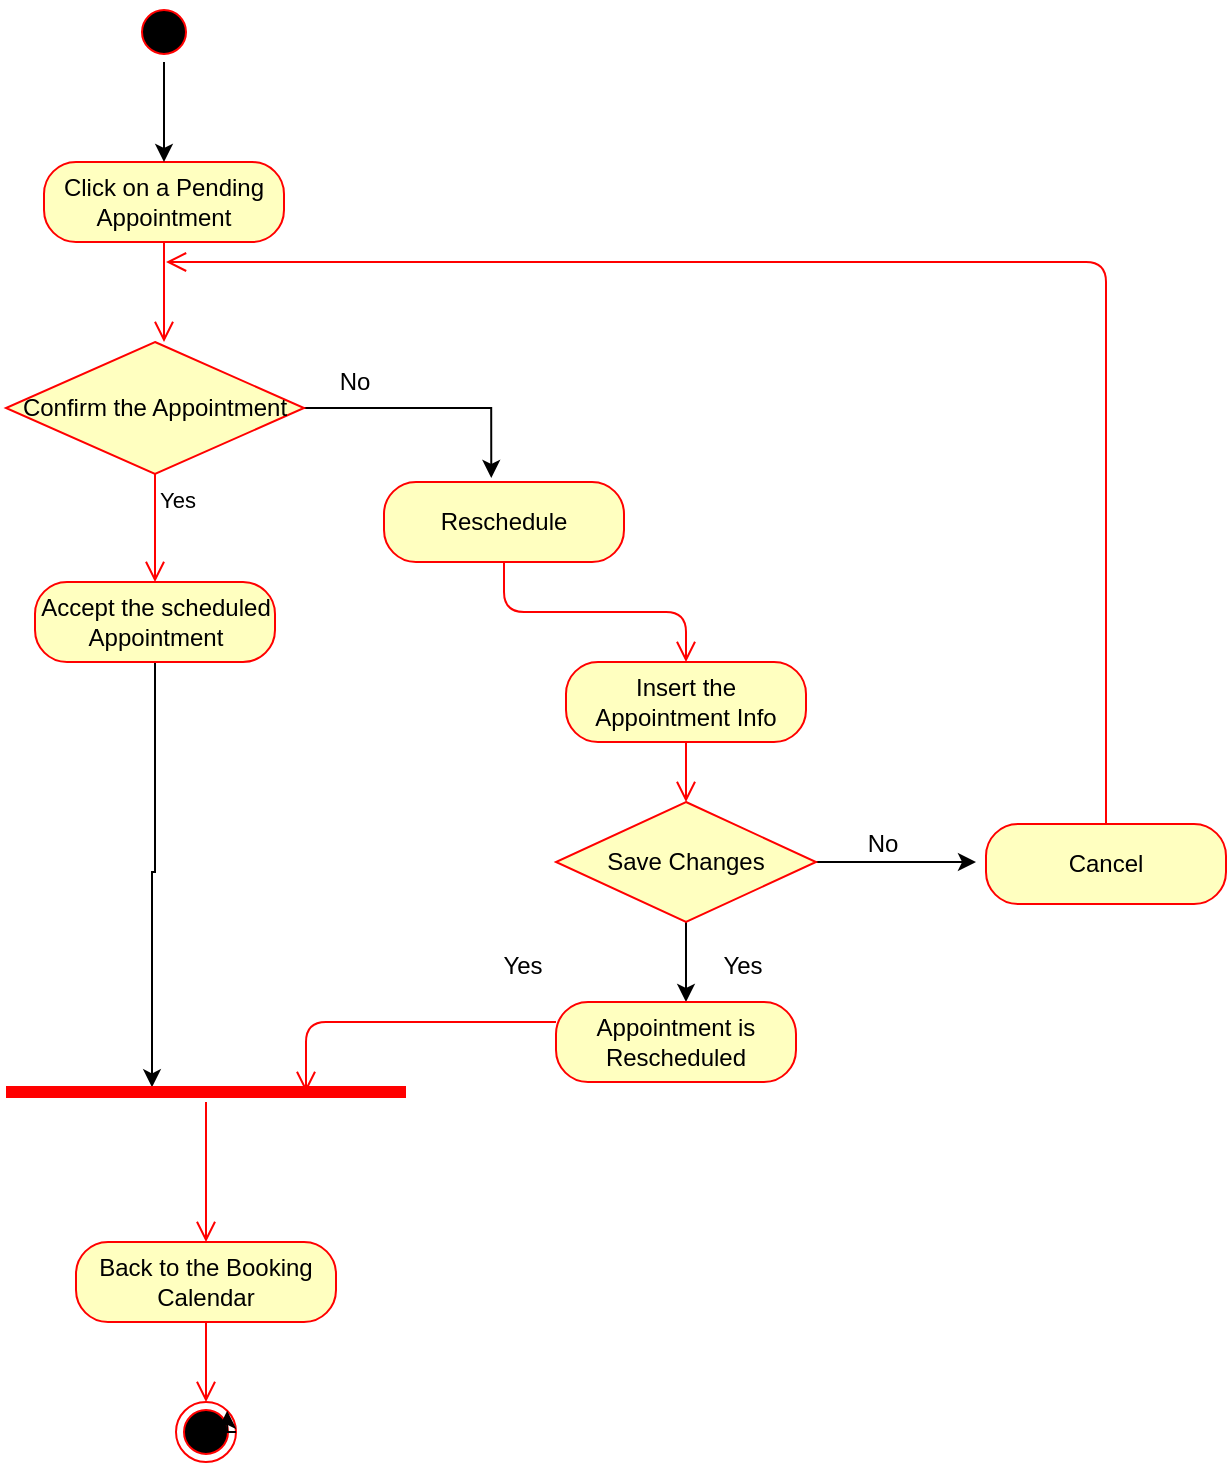 <mxfile version="13.0.8" type="github">
  <diagram id="Lk74XoYKnYpU-4dZqS-C" name="Page-1">
    <mxGraphModel dx="777" dy="469" grid="1" gridSize="10" guides="1" tooltips="1" connect="1" arrows="1" fold="1" page="1" pageScale="1" pageWidth="827" pageHeight="1169" math="0" shadow="0">
      <root>
        <mxCell id="0" />
        <mxCell id="1" parent="0" />
        <mxCell id="1xcK4z-7fmxsR_L0OcB_-3" style="edgeStyle=orthogonalEdgeStyle;rounded=0;orthogonalLoop=1;jettySize=auto;html=1;exitX=0.5;exitY=1;exitDx=0;exitDy=0;" parent="1" edge="1">
          <mxGeometry relative="1" as="geometry">
            <mxPoint x="410" y="100" as="sourcePoint" />
            <mxPoint x="410" y="100" as="targetPoint" />
          </mxGeometry>
        </mxCell>
        <mxCell id="1xcK4z-7fmxsR_L0OcB_-4" value="Click on a Pending Appointment" style="rounded=1;whiteSpace=wrap;html=1;arcSize=40;fontColor=#000000;fillColor=#ffffc0;strokeColor=#ff0000;" parent="1" vertex="1">
          <mxGeometry x="339" y="80" width="120" height="40" as="geometry" />
        </mxCell>
        <mxCell id="1xcK4z-7fmxsR_L0OcB_-5" value="" style="edgeStyle=orthogonalEdgeStyle;html=1;verticalAlign=bottom;endArrow=open;endSize=8;strokeColor=#ff0000;entryX=0.5;entryY=0;entryDx=0;entryDy=0;" parent="1" source="1xcK4z-7fmxsR_L0OcB_-4" edge="1">
          <mxGeometry relative="1" as="geometry">
            <mxPoint x="399" y="170" as="targetPoint" />
            <Array as="points" />
          </mxGeometry>
        </mxCell>
        <mxCell id="1xcK4z-7fmxsR_L0OcB_-12" value="" style="edgeStyle=orthogonalEdgeStyle;rounded=0;orthogonalLoop=1;jettySize=auto;html=1;entryX=0.5;entryY=0;entryDx=0;entryDy=0;" parent="1" source="1xcK4z-7fmxsR_L0OcB_-6" target="1xcK4z-7fmxsR_L0OcB_-4" edge="1">
          <mxGeometry relative="1" as="geometry">
            <mxPoint x="399" y="90" as="targetPoint" />
          </mxGeometry>
        </mxCell>
        <mxCell id="1xcK4z-7fmxsR_L0OcB_-6" value="" style="ellipse;html=1;shape=startState;fillColor=#000000;strokeColor=#ff0000;" parent="1" vertex="1">
          <mxGeometry x="384" width="30" height="30" as="geometry" />
        </mxCell>
        <mxCell id="RRGvB8VW4mvUHMfBtY_i-10" value="" style="edgeStyle=orthogonalEdgeStyle;rounded=0;orthogonalLoop=1;jettySize=auto;html=1;entryX=0.447;entryY=-0.05;entryDx=0;entryDy=0;entryPerimeter=0;" parent="1" source="1xcK4z-7fmxsR_L0OcB_-39" target="1xcK4z-7fmxsR_L0OcB_-42" edge="1">
          <mxGeometry relative="1" as="geometry">
            <mxPoint x="650" y="340" as="targetPoint" />
          </mxGeometry>
        </mxCell>
        <mxCell id="1xcK4z-7fmxsR_L0OcB_-39" value="Confirm the Appointment" style="rhombus;whiteSpace=wrap;html=1;fillColor=#ffffc0;strokeColor=#ff0000;" parent="1" vertex="1">
          <mxGeometry x="320" y="170" width="149" height="66" as="geometry" />
        </mxCell>
        <mxCell id="1xcK4z-7fmxsR_L0OcB_-41" value="Yes" style="edgeStyle=orthogonalEdgeStyle;html=1;align=left;verticalAlign=top;endArrow=open;endSize=8;strokeColor=#ff0000;entryX=0.5;entryY=0;entryDx=0;entryDy=0;" parent="1" source="1xcK4z-7fmxsR_L0OcB_-39" target="1xcK4z-7fmxsR_L0OcB_-46" edge="1">
          <mxGeometry x="-1" relative="1" as="geometry">
            <mxPoint x="400" y="380" as="targetPoint" />
          </mxGeometry>
        </mxCell>
        <mxCell id="1xcK4z-7fmxsR_L0OcB_-42" value="Reschedule" style="rounded=1;whiteSpace=wrap;html=1;arcSize=40;fontColor=#000000;fillColor=#ffffc0;strokeColor=#ff0000;" parent="1" vertex="1">
          <mxGeometry x="509" y="240" width="120" height="40" as="geometry" />
        </mxCell>
        <mxCell id="RRGvB8VW4mvUHMfBtY_i-18" value="" style="edgeStyle=orthogonalEdgeStyle;rounded=0;orthogonalLoop=1;jettySize=auto;html=1;entryX=0.365;entryY=0.267;entryDx=0;entryDy=0;entryPerimeter=0;" parent="1" source="1xcK4z-7fmxsR_L0OcB_-46" target="1xcK4z-7fmxsR_L0OcB_-48" edge="1">
          <mxGeometry relative="1" as="geometry">
            <mxPoint x="395" y="530" as="targetPoint" />
          </mxGeometry>
        </mxCell>
        <mxCell id="1xcK4z-7fmxsR_L0OcB_-46" value="Accept the scheduled Appointment" style="rounded=1;whiteSpace=wrap;html=1;arcSize=40;fontColor=#000000;fillColor=#ffffc0;strokeColor=#ff0000;" parent="1" vertex="1">
          <mxGeometry x="334.5" y="290" width="120" height="40" as="geometry" />
        </mxCell>
        <mxCell id="1xcK4z-7fmxsR_L0OcB_-51" value="" style="edgeStyle=orthogonalEdgeStyle;html=1;verticalAlign=bottom;endArrow=open;endSize=8;strokeColor=#ff0000;" parent="1" source="1xcK4z-7fmxsR_L0OcB_-50" target="1xcK4z-7fmxsR_L0OcB_-53" edge="1">
          <mxGeometry relative="1" as="geometry">
            <mxPoint x="630" y="730" as="targetPoint" />
          </mxGeometry>
        </mxCell>
        <mxCell id="1xcK4z-7fmxsR_L0OcB_-50" value="Back to the Booking Calendar" style="rounded=1;whiteSpace=wrap;html=1;arcSize=40;fontColor=#000000;fillColor=#ffffc0;strokeColor=#ff0000;" parent="1" vertex="1">
          <mxGeometry x="355" y="620" width="130" height="40" as="geometry" />
        </mxCell>
        <mxCell id="1xcK4z-7fmxsR_L0OcB_-52" value="" style="edgeStyle=orthogonalEdgeStyle;html=1;verticalAlign=bottom;endArrow=open;endSize=8;strokeColor=#ff0000;" parent="1" source="1xcK4z-7fmxsR_L0OcB_-48" target="1xcK4z-7fmxsR_L0OcB_-50" edge="1">
          <mxGeometry relative="1" as="geometry">
            <mxPoint x="630" y="665" as="targetPoint" />
            <mxPoint x="630" y="595" as="sourcePoint" />
          </mxGeometry>
        </mxCell>
        <mxCell id="1xcK4z-7fmxsR_L0OcB_-53" value="" style="ellipse;html=1;shape=endState;fillColor=#000000;strokeColor=#ff0000;" parent="1" vertex="1">
          <mxGeometry x="405" y="700" width="30" height="30" as="geometry" />
        </mxCell>
        <mxCell id="1xcK4z-7fmxsR_L0OcB_-48" value="" style="shape=line;html=1;strokeWidth=6;strokeColor=#ff0000;" parent="1" vertex="1">
          <mxGeometry x="320" y="540" width="200" height="10" as="geometry" />
        </mxCell>
        <mxCell id="9wQjwLWXGUns_v5oUAE9-1" value="" style="edgeStyle=orthogonalEdgeStyle;html=1;verticalAlign=bottom;endArrow=open;endSize=8;strokeColor=#ff0000;entryX=0.5;entryY=0;entryDx=0;entryDy=0;" parent="1" source="1xcK4z-7fmxsR_L0OcB_-42" target="XzFYtpa7LjvcY1_RKWXd-4" edge="1">
          <mxGeometry relative="1" as="geometry">
            <mxPoint x="620" y="330" as="targetPoint" />
            <Array as="points" />
            <mxPoint x="670" y="490" as="sourcePoint" />
          </mxGeometry>
        </mxCell>
        <mxCell id="9wQjwLWXGUns_v5oUAE9-2" style="edgeStyle=orthogonalEdgeStyle;rounded=0;orthogonalLoop=1;jettySize=auto;html=1;exitX=1;exitY=0.5;exitDx=0;exitDy=0;entryX=1;entryY=0;entryDx=0;entryDy=0;" parent="1" source="1xcK4z-7fmxsR_L0OcB_-53" target="1xcK4z-7fmxsR_L0OcB_-53" edge="1">
          <mxGeometry relative="1" as="geometry" />
        </mxCell>
        <mxCell id="RRGvB8VW4mvUHMfBtY_i-12" value="No" style="text;html=1;align=center;verticalAlign=middle;resizable=0;points=[];autosize=1;" parent="1" vertex="1">
          <mxGeometry x="479" y="180" width="30" height="20" as="geometry" />
        </mxCell>
        <mxCell id="XzFYtpa7LjvcY1_RKWXd-4" value="Insert the Appointment Info" style="rounded=1;whiteSpace=wrap;html=1;arcSize=40;fontColor=#000000;fillColor=#ffffc0;strokeColor=#ff0000;" parent="1" vertex="1">
          <mxGeometry x="600" y="330" width="120" height="40" as="geometry" />
        </mxCell>
        <mxCell id="XzFYtpa7LjvcY1_RKWXd-5" value="" style="edgeStyle=orthogonalEdgeStyle;html=1;verticalAlign=bottom;endArrow=open;endSize=8;strokeColor=#ff0000;" parent="1" source="XzFYtpa7LjvcY1_RKWXd-4" target="XzFYtpa7LjvcY1_RKWXd-6" edge="1">
          <mxGeometry relative="1" as="geometry">
            <mxPoint x="660" y="410" as="targetPoint" />
          </mxGeometry>
        </mxCell>
        <mxCell id="XzFYtpa7LjvcY1_RKWXd-10" value="" style="edgeStyle=orthogonalEdgeStyle;rounded=0;orthogonalLoop=1;jettySize=auto;html=1;" parent="1" source="XzFYtpa7LjvcY1_RKWXd-6" edge="1">
          <mxGeometry relative="1" as="geometry">
            <mxPoint x="805" y="430" as="targetPoint" />
          </mxGeometry>
        </mxCell>
        <mxCell id="XzFYtpa7LjvcY1_RKWXd-13" value="" style="edgeStyle=orthogonalEdgeStyle;rounded=0;orthogonalLoop=1;jettySize=auto;html=1;" parent="1" source="XzFYtpa7LjvcY1_RKWXd-6" edge="1">
          <mxGeometry relative="1" as="geometry">
            <mxPoint x="660" y="500" as="targetPoint" />
            <Array as="points">
              <mxPoint x="660" y="500" />
              <mxPoint x="660" y="500" />
            </Array>
          </mxGeometry>
        </mxCell>
        <mxCell id="XzFYtpa7LjvcY1_RKWXd-6" value="Save Changes" style="rhombus;whiteSpace=wrap;html=1;fillColor=#ffffc0;strokeColor=#ff0000;" parent="1" vertex="1">
          <mxGeometry x="595" y="400" width="130" height="60" as="geometry" />
        </mxCell>
        <mxCell id="XzFYtpa7LjvcY1_RKWXd-11" value="No" style="text;html=1;align=center;verticalAlign=middle;resizable=0;points=[];autosize=1;" parent="1" vertex="1">
          <mxGeometry x="743" y="411" width="30" height="20" as="geometry" />
        </mxCell>
        <mxCell id="XzFYtpa7LjvcY1_RKWXd-15" value="Yes" style="text;html=1;align=center;verticalAlign=middle;resizable=0;points=[];autosize=1;" parent="1" vertex="1">
          <mxGeometry x="673" y="472" width="30" height="20" as="geometry" />
        </mxCell>
        <mxCell id="XzFYtpa7LjvcY1_RKWXd-21" value="Yes" style="text;html=1;align=center;verticalAlign=middle;resizable=0;points=[];autosize=1;" parent="1" vertex="1">
          <mxGeometry x="563" y="472" width="30" height="20" as="geometry" />
        </mxCell>
        <mxCell id="XzFYtpa7LjvcY1_RKWXd-19" value="Cancel" style="rounded=1;whiteSpace=wrap;html=1;arcSize=40;fontColor=#000000;fillColor=#ffffc0;strokeColor=#ff0000;" parent="1" vertex="1">
          <mxGeometry x="810" y="411" width="120" height="40" as="geometry" />
        </mxCell>
        <mxCell id="XzFYtpa7LjvcY1_RKWXd-20" value="" style="edgeStyle=orthogonalEdgeStyle;html=1;verticalAlign=bottom;endArrow=open;endSize=8;strokeColor=#ff0000;" parent="1" source="XzFYtpa7LjvcY1_RKWXd-19" edge="1">
          <mxGeometry relative="1" as="geometry">
            <mxPoint x="400" y="130" as="targetPoint" />
            <Array as="points">
              <mxPoint x="870" y="130" />
            </Array>
          </mxGeometry>
        </mxCell>
        <mxCell id="XzFYtpa7LjvcY1_RKWXd-24" value="Appointment is Rescheduled" style="rounded=1;whiteSpace=wrap;html=1;arcSize=40;fontColor=#000000;fillColor=#ffffc0;strokeColor=#ff0000;" parent="1" vertex="1">
          <mxGeometry x="595" y="500" width="120" height="40" as="geometry" />
        </mxCell>
        <mxCell id="XzFYtpa7LjvcY1_RKWXd-25" value="" style="edgeStyle=orthogonalEdgeStyle;html=1;verticalAlign=bottom;endArrow=open;endSize=8;strokeColor=#ff0000;entryX=0.75;entryY=0.5;entryDx=0;entryDy=0;entryPerimeter=0;" parent="1" source="XzFYtpa7LjvcY1_RKWXd-24" target="1xcK4z-7fmxsR_L0OcB_-48" edge="1">
          <mxGeometry relative="1" as="geometry">
            <mxPoint x="480" y="510" as="targetPoint" />
            <Array as="points">
              <mxPoint x="470" y="510" />
            </Array>
          </mxGeometry>
        </mxCell>
      </root>
    </mxGraphModel>
  </diagram>
</mxfile>
